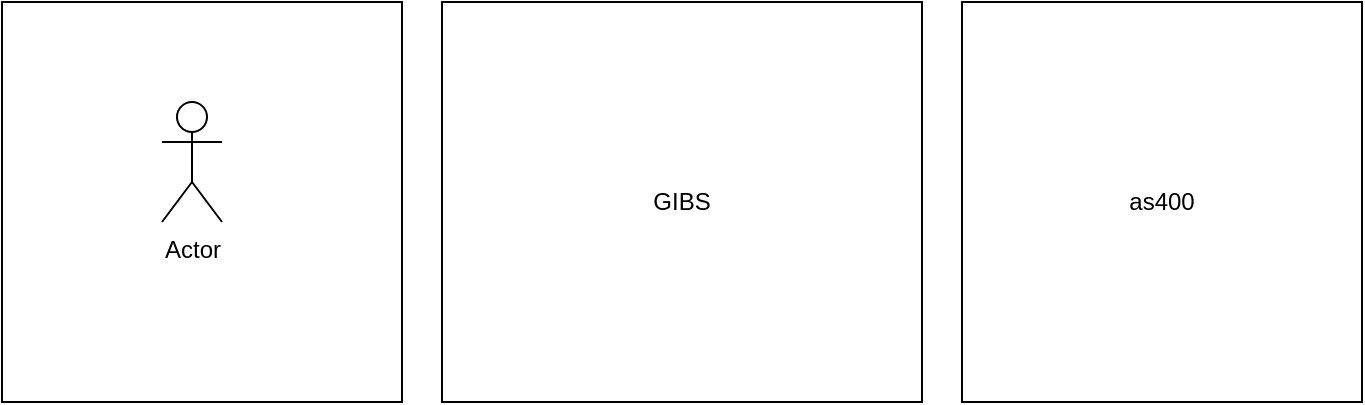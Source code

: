 <mxfile version="27.0.9">
  <diagram name="Página-1" id="VQswUSrYMApXwoLgY2kn">
    <mxGraphModel dx="1188" dy="626" grid="1" gridSize="10" guides="1" tooltips="1" connect="1" arrows="1" fold="1" page="1" pageScale="1" pageWidth="827" pageHeight="1169" math="0" shadow="0">
      <root>
        <mxCell id="0" />
        <mxCell id="1" parent="0" />
        <mxCell id="IkqGvII5aTQ1bBhFWZ5Y-1" value="" style="rounded=0;whiteSpace=wrap;html=1;" vertex="1" parent="1">
          <mxGeometry x="60" y="100" width="200" height="200" as="geometry" />
        </mxCell>
        <mxCell id="IkqGvII5aTQ1bBhFWZ5Y-2" value="" style="rounded=0;whiteSpace=wrap;html=1;" vertex="1" parent="1">
          <mxGeometry x="280" y="100" width="240" height="200" as="geometry" />
        </mxCell>
        <mxCell id="IkqGvII5aTQ1bBhFWZ5Y-3" value="Actor" style="shape=umlActor;verticalLabelPosition=bottom;verticalAlign=top;html=1;outlineConnect=0;" vertex="1" parent="1">
          <mxGeometry x="140" y="150" width="30" height="60" as="geometry" />
        </mxCell>
        <mxCell id="IkqGvII5aTQ1bBhFWZ5Y-4" value="" style="whiteSpace=wrap;html=1;aspect=fixed;" vertex="1" parent="1">
          <mxGeometry x="540" y="100" width="200" height="200" as="geometry" />
        </mxCell>
        <mxCell id="IkqGvII5aTQ1bBhFWZ5Y-5" value="GIBS" style="text;html=1;align=center;verticalAlign=middle;whiteSpace=wrap;rounded=0;" vertex="1" parent="1">
          <mxGeometry x="370" y="185" width="60" height="30" as="geometry" />
        </mxCell>
        <mxCell id="IkqGvII5aTQ1bBhFWZ5Y-6" value="as400" style="text;html=1;align=center;verticalAlign=middle;whiteSpace=wrap;rounded=0;" vertex="1" parent="1">
          <mxGeometry x="610" y="185" width="60" height="30" as="geometry" />
        </mxCell>
      </root>
    </mxGraphModel>
  </diagram>
</mxfile>
